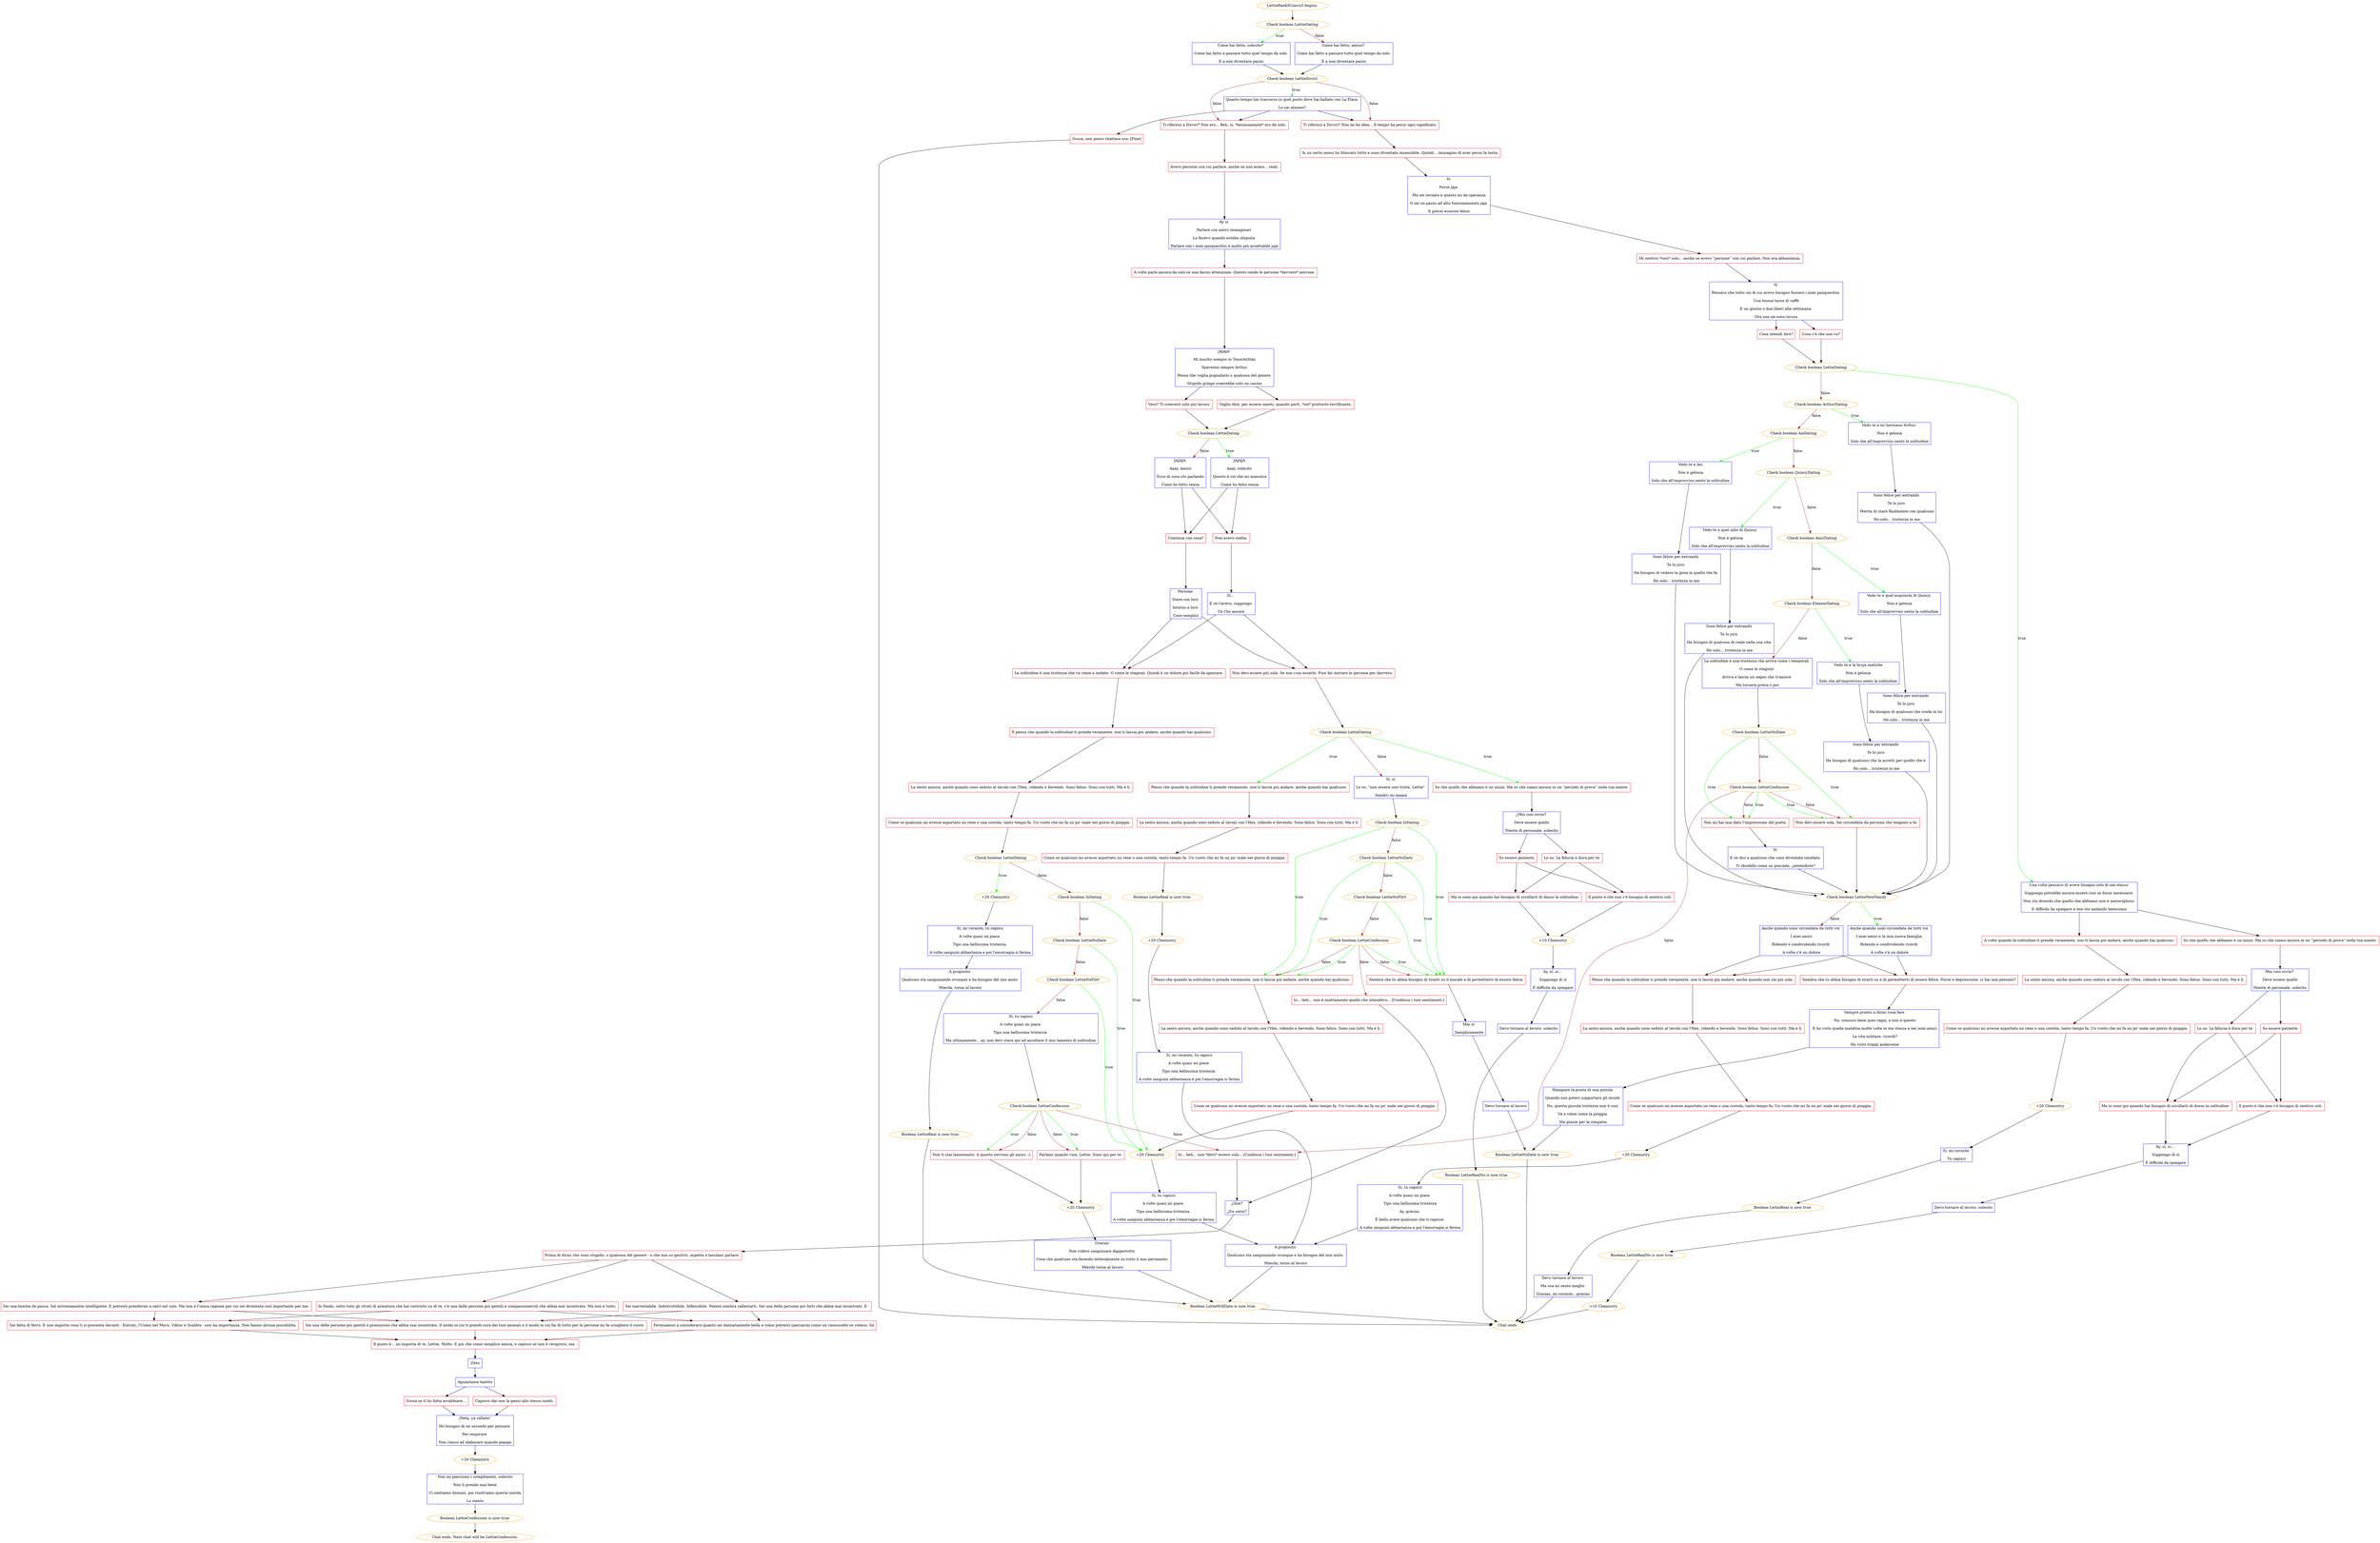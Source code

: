 digraph {
	"LettieRank5Convo3 begins." [color=orange];
		"LettieRank5Convo3 begins." -> j3431786115;
	j3431786115 [label="Check boolean LettieDating",color=orange];
		j3431786115 -> j1809063036 [label=true,color=green];
		j3431786115 -> j905137983 [label=false,color=brown];
	j1809063036 [label="Come hai fatto, solecito? 
Come hai fatto a passare tutto quel tempo da solo 
E a non diventare pazzo",shape=box,color=blue];
		j1809063036 -> j1513894469;
	j905137983 [label="Come hai fatto, amico? 
Come hai fatto a passare tutto quel tempo da solo 
E a non diventare pazzo",shape=box,color=blue];
		j905137983 -> j1513894469;
	j1513894469 [label="Check boolean LettieDuviri",color=orange];
		j1513894469 -> j2243311392 [label=true,color=green];
		j1513894469 -> j1738815216 [label=false,color=brown];
		j1513894469 -> j2593227895 [label=false,color=brown];
	j2243311392 [label="Quanto tempo hai trascorso in quel posto dove hai ballato con La Flaca 
Lo sai almeno?",shape=box,color=blue];
		j2243311392 -> j1738815216;
		j2243311392 -> j2593227895;
		j2243311392 -> j487187516;
	j1738815216 [label="Ti riferisci a Duviri? Non ne ho idea... Il tempo ha perso ogni significato.",shape=box,color=red];
		j1738815216 -> j1477930373;
	j2593227895 [label="Ti riferisci a Duviri? Non ero... Beh, sì, *tecnicamente* ero da solo.",shape=box,color=red];
		j2593227895 -> j2394116534;
	j487187516 [label="Scusa, non posso chattare ora. [Fine]",shape=box,color=red];
		j487187516 -> "Chat ends.";
	j1477930373 [label="In un certo senso ho bloccato tutto e sono diventato insensibile. Quindi... immagino di aver perso la testa.",shape=box,color=red];
		j1477930373 -> j2058578959;
	j2394116534 [label="Avevo persone con cui parlare, anche se non erano... reali.",shape=box,color=red];
		j2394116534 -> j379159473;
	"Chat ends." [color=orange];
	j2058578959 [label="Sí 
Forse jaja 
Ma sei tornato e questo mi da speranza
O sei un pazzo ad alto funzionamento jaja 
E potrei esserne felice",shape=box,color=blue];
		j2058578959 -> j3583038642;
	j379159473 [label="Ay sí 
Parlare con amici immaginari 
Lo facevo quando estaba chiquita 
Parlare con i miei panquecitos è molto più accettabile jaja",shape=box,color=blue];
		j379159473 -> j1273582362;
	j3583038642 [label="Mi sentivo *così* solo... anche se avevo ''persone'' con cui parlare. Non era abbastanza.",shape=box,color=red];
		j3583038642 -> j2257790815;
	j1273582362 [label="A volte parlo ancora da solo se non faccio attenzione. Questo rende le persone *davvero* nervose.",shape=box,color=red];
		j1273582362 -> j695550755;
	j2257790815 [label="Sí 
Pensavo che tutto ciò di cui avevo bisogno fossero i miei panquecitos 
Una buona tazza di caffè
E un giorno o due liberi alla settimana 
Ora non ne sono sicura",shape=box,color=blue];
		j2257790815 -> j3742152066;
		j2257790815 -> j1949296783;
	j695550755 [label="¡Jajaja! 
Mi insulto sempre in Tenochtitlán
Spaventa sempre Arthur
Pensa che voglia pugnalarlo o qualcosa del genere 
Stupido gringo creerebbe solo un casino",shape=box,color=blue];
		j695550755 -> j2326625857;
		j695550755 -> j3425030221;
	j3742152066 [label="Cosa intendi dire?",shape=box,color=red];
		j3742152066 -> j3706178351;
	j1949296783 [label="Cosa c'è che non va?",shape=box,color=red];
		j1949296783 -> j3706178351;
	j2326625857 [label="Voglio dire, per essere onesti, quando parti, *sei* piuttosto terrificante.",shape=box,color=red];
		j2326625857 -> j2781908573;
	j3425030221 [label="Vero? Ti creeresti solo più lavoro.",shape=box,color=red];
		j3425030221 -> j2781908573;
	j3706178351 [label="Check boolean LettieDating",color=orange];
		j3706178351 -> j1679210229 [label=true,color=green];
		j3706178351 -> j2058576540 [label=false,color=brown];
	j2781908573 [label="Check boolean LettieDating",color=orange];
		j2781908573 -> j3403501843 [label=true,color=green];
		j2781908573 -> j27973275 [label=false,color=brown];
	j1679210229 [label="Una volta pensavo di avere bisogno solo di me stesso 
Suppongo potrebbe ancora essere così se fosse necessario 
Non sto dicendo che quello che abbiamo non è meraviglioso 
È difficile da spiegare e non sto andando benissimo",shape=box,color=blue];
		j1679210229 -> j2836214705;
		j1679210229 -> j4267476664;
	j2058576540 [label="Check boolean ArthurDating",color=orange];
		j2058576540 -> j42635595 [label=true,color=green];
		j2058576540 -> j737259859 [label=false,color=brown];
	j3403501843 [label="JAJAJA 
Aaay, solecito 
Questo è ciò che mi mancava
Come ho fatto senza",shape=box,color=blue];
		j3403501843 -> j3654094593;
		j3403501843 -> j2094350411;
	j27973275 [label="JAJAJA 
Aaay, amico
Ecco di cosa sto parlando
Come ho fatto senza",shape=box,color=blue];
		j27973275 -> j3654094593;
		j27973275 -> j2094350411;
	j2836214705 [label="So che quello che abbiamo è un inizio. Ma so che siamo ancora in un ''periodo di prova'' nella tua mente.",shape=box,color=red];
		j2836214705 -> j1254061243;
	j4267476664 [label="A volte quando la solitudine ti prende veramente, non ti lascia più andare, anche quando hai qualcuno.",shape=box,color=red];
		j4267476664 -> j611548395;
	j42635595 [label="Vedo te e mi hermano Arthur 
Non è gelosia
Solo che all'improvviso sento la solitudine",shape=box,color=blue];
		j42635595 -> j2254771482;
	j737259859 [label="Check boolean AoiDating",color=orange];
		j737259859 -> j903586616 [label=true,color=green];
		j737259859 -> j3783233695 [label=false,color=brown];
	j3654094593 [label="Continua con cosa?",shape=box,color=red];
		j3654094593 -> j3283474759;
	j2094350411 [label="Non avevo scelta.",shape=box,color=red];
		j2094350411 -> j3650005779;
	j1254061243 [label="Mm così ovvio? 
Deve essere quello
Niente di personale, solecito",shape=box,color=blue];
		j1254061243 -> j4048281867;
		j1254061243 -> j2967394405;
	j611548395 [label="La sento ancora, anche quando sono seduto al tavolo con l'Hex, ridendo e bevendo. Sono felice. Sono con tutti. Ma è lì.",shape=box,color=red];
		j611548395 -> j3914119902;
	j2254771482 [label="Sono felice per entrambi 
Te lo juro 
Merita di stare finalmente con qualcuno
Ho solo... tristezza in me",shape=box,color=blue];
		j2254771482 -> j3973502553;
	j903586616 [label="Vedo te e Aoi
Non è gelosia
Solo che all'improvviso sento la solitudine",shape=box,color=blue];
		j903586616 -> j3043368404;
	j3783233695 [label="Check boolean QuincyDating",color=orange];
		j3783233695 -> j2071894530 [label=true,color=green];
		j3783233695 -> j4017564867 [label=false,color=brown];
	j3283474759 [label="Persone 
Stare con loro 
Intorno a loro 
Cose semplici",shape=box,color=blue];
		j3283474759 -> j1689987480;
		j3283474759 -> j1808707508;
	j3650005779 [label="Sí... 
E ce l'avevo, suppongo 
Ce l'ho ancora",shape=box,color=blue];
		j3650005779 -> j1689987480;
		j3650005779 -> j1808707508;
	j4048281867 [label="Lo so. La fiducia è dura per te.",shape=box,color=red];
		j4048281867 -> j3618823290;
		j4048281867 -> j2946576240;
	j2967394405 [label="So essere paziente.",shape=box,color=red];
		j2967394405 -> j3618823290;
		j2967394405 -> j2946576240;
	j3914119902 [label="Come se qualcuno mi avesse asportato un rene o una costola, tanto tempo fa. Un vuoto che mi fa un po' male nei giorni di pioggia.",shape=box,color=red];
		j3914119902 -> j1956598527;
	j3973502553 [label="Check boolean LettieNewFamily",color=orange];
		j3973502553 -> j4240508457 [label=true,color=green];
		j3973502553 -> j4213876139 [label=false,color=brown];
	j3043368404 [label="Sono felice per entrambi 
Te lo juro 
Ha bisogno di vedere la gioia in quello che fa 
Ho solo... tristezza in me",shape=box,color=blue];
		j3043368404 -> j3973502553;
	j2071894530 [label="Vedo te e quel niño di Quincy 
Non è gelosia
Solo che all'improvviso sento la solitudine",shape=box,color=blue];
		j2071894530 -> j4116854626;
	j4017564867 [label="Check boolean AmirDating",color=orange];
		j4017564867 -> j2647620632 [label=true,color=green];
		j4017564867 -> j3605870994 [label=false,color=brown];
	j1689987480 [label="La solitudine è una tristezza che va viene a ondate. O come le stagioni. Quindi è un dolore più facile da ignorare.",shape=box,color=red];
		j1689987480 -> j2884722197;
	j1808707508 [label="Non devi essere più sola. Se non vuoi esserlo. Puoi far entrare le persone per davvero.",shape=box,color=red];
		j1808707508 -> j2887806631;
	j3618823290 [label="Ma io sono qui quando hai bisogno di scrollarti di dosso la solitudine.",shape=box,color=red];
		j3618823290 -> j3051612521;
	j2946576240 [label="Il punto è che non c'è bisogno di sentirsi soli.",shape=box,color=red];
		j2946576240 -> j3051612521;
	j1956598527 [label="+20 Chemistry",color=orange];
		j1956598527 -> j230392288;
	j4240508457 [label="Anche quando sono circondata da tutti voi 
I miei amici e la mia nuova famiglia 
Ridendo e condividendo ricordi 
A volte c'è un dolore",shape=box,color=blue];
		j4240508457 -> j2002744429;
		j4240508457 -> j4287529467;
	j4213876139 [label="Anche quando sono circondata da tutti voi 
I miei amici
Ridendo e condividendo ricordi 
A volte c'è un dolore",shape=box,color=blue];
		j4213876139 -> j2002744429;
		j4213876139 -> j4287529467;
	j4116854626 [label="Sono felice per entrambi 
Te lo juro 
Ha bisogno di qualcosa di reale nella sua vita 
Ho solo... tristezza in me",shape=box,color=blue];
		j4116854626 -> j3973502553;
	j2647620632 [label="Vedo te e quel esquincle di Quincy 
Non è gelosia
Solo che all'improvviso sento la solitudine",shape=box,color=blue];
		j2647620632 -> j2025748467;
	j3605870994 [label="Check boolean EleanorDating",color=orange];
		j3605870994 -> j1733753587 [label=true,color=green];
		j3605870994 -> j59396142 [label=false,color=brown];
	j2884722197 [label="E penso che quando la solitudine ti prende veramente, non ti lascia più andare, anche quando hai qualcuno.",shape=box,color=red];
		j2884722197 -> j516498745;
	j2887806631 [label="Check boolean LettieDating",color=orange];
		j2887806631 -> j3916506775 [label=true,color=green];
		j2887806631 -> j3931083616 [label=true,color=green];
		j2887806631 -> j2418488394 [label=false,color=brown];
	j3051612521 [label="Ay, sí, sí... 
Suppongo di sì
È difficile da spiegare",shape=box,color=blue];
		j3051612521 -> j2889864130;
	j230392288 [label="Sí, mi corazón 
Tu capisci",shape=box,color=blue];
		j230392288 -> j3885990554;
	j2002744429 [label="Penso che quando la solitudine ti prende veramente, non ti lascia più andare, anche quando non sei più sola.",shape=box,color=red];
		j2002744429 -> j2702572613;
	j4287529467 [label="Sembra che tu abbia bisogno di tirarti su e di permetterti di essere felice. Forse è depressione, ci hai mai pensato?",shape=box,color=red];
		j4287529467 -> j749963945;
	j2025748467 [label="Sono felice per entrambi 
Te lo juro 
Ha bisogno di qualcuno che creda in lui 
Ho solo... tristezza in me",shape=box,color=blue];
		j2025748467 -> j3973502553;
	j1733753587 [label="Vedo te e la bruja metiche
Non è gelosia
Solo che all'improvviso sento la solitudine",shape=box,color=blue];
		j1733753587 -> j1394015143;
	j59396142 [label="La solitudine è una tristezza che arriva come i temporali 
O come le stagioni 
Arriva e lascia un segno che svanisce 
Ma tornerà prima o poi",shape=box,color=blue];
		j59396142 -> j2778667326;
	j516498745 [label="La sento ancora, anche quando sono seduto al tavolo con l'Hex, ridendo e bevendo. Sono felice. Sono con tutti. Ma è lì.",shape=box,color=red];
		j516498745 -> j121833708;
	j3916506775 [label="So che quello che abbiamo è un inizio. Ma so che siamo ancora in un ''periodo di prova'' nella tua mente.",shape=box,color=red];
		j3916506775 -> j1417873732;
	j3931083616 [label="Penso che quando la solitudine ti prende veramente, non ti lascia più andare, anche quando hai qualcuno.",shape=box,color=red];
		j3931083616 -> j757655339;
	j2418488394 [label="Sí, sí 
Lo so, ''non essere così triste, Lettie\" 
Sembri mi mamá",shape=box,color=blue];
		j2418488394 -> j2867204249;
	j2889864130 [label="Devo tornare al lavoro, solecito",shape=box,color=blue];
		j2889864130 -> j1620244087;
	j3885990554 [label="Boolean LettieReal is now true.",color=orange];
		j3885990554 -> j156350561;
	j2702572613 [label="La sento ancora, anche quando sono seduto al tavolo con l'Hex, ridendo e bevendo. Sono felice. Sono con tutti. Ma è lì.",shape=box,color=red];
		j2702572613 -> j3583801247;
	j749963945 [label="Sempre pronto a dirmi cosa fare
 No, conosco bene quei ragni, e non è questo
 E ho visto quella malattia molte volte in me stessa e nei miei amici
 La vita militare, ricordi?
 Ho visto troppi andarsene",shape=box,color=blue];
		j749963945 -> j3457817964;
	j1394015143 [label="Sono felice per entrambi 
Te lo juro 
Ha bisogno di qualcuno che la accetti per quello che è 
Ho solo... tristezza in me",shape=box,color=blue];
		j1394015143 -> j3973502553;
	j2778667326 [label="Check boolean LettieNoDate",color=orange];
		j2778667326 -> j819023248 [label=true,color=green];
		j2778667326 -> j4240741498 [label=true,color=green];
		j2778667326 -> j2278430672 [label=false,color=brown];
	j121833708 [label="Come se qualcuno mi avesse asportato un rene o una costola, tanto tempo fa. Un vuoto che mi fa un po' male nei giorni di pioggia.",shape=box,color=red];
		j121833708 -> j3752408098;
	j1417873732 [label="¿Mm così ovvio? 
Deve essere quello
Niente di personale, solecito",shape=box,color=blue];
		j1417873732 -> j3323700561;
		j1417873732 -> j750188115;
	j757655339 [label="La sento ancora, anche quando sono seduto al tavolo con l'Hex, ridendo e bevendo. Sono felice. Sono con tutti. Ma è lì.",shape=box,color=red];
		j757655339 -> j1911166564;
	j2867204249 [label="Check boolean IsDating",color=orange];
		j2867204249 -> j3428314833 [label=true,color=green];
		j2867204249 -> j317634176 [label=true,color=green];
		j2867204249 -> j2718353565 [label=false,color=brown];
	j1620244087 [label="Boolean LettieRealNo is now true.",color=orange];
		j1620244087 -> j1933300832;
	j156350561 [label="Devo tornare al lavoro 
Ma ora mi sento meglio 
Gracias, mi corazón...gracias",shape=box,color=blue];
		j156350561 -> "Chat ends.";
	j3583801247 [label="Come se qualcuno mi avesse asportato un rene o una costola, tanto tempo fa. Un vuoto che mi fa un po' male nei giorni di pioggia.",shape=box,color=red];
		j3583801247 -> j3816677987;
	j3457817964 [label="Mangiare la punta di una pistola 
Quando non potevi sopportare gli incubi 
No, questa piccola tristezza non è così 
Va e viene come la pioggia 
Ma grazie per la simpatia",shape=box,color=blue];
		j3457817964 -> j2703113057;
	j819023248 [label="Non devi essere sola. Sei circondata da persone che tengono a te.",shape=box,color=red];
		j819023248 -> j3973502553;
	j4240741498 [label="Non mi hai mai dato l'impressione del poeta.",shape=box,color=red];
		j4240741498 -> j1250892413;
	j2278430672 [label="Check boolean LettieConfession",color=orange];
		j2278430672 -> j819023248 [label=true,color=green];
		j2278430672 -> j4240741498 [label=true,color=green];
		j2278430672 -> j819023248 [label=false,color=brown];
		j2278430672 -> j4240741498 [label=false,color=brown];
		j2278430672 -> j4248142913 [label=false,color=brown];
	j3752408098 [label="Check boolean LettieDating",color=orange];
		j3752408098 -> j2128749375 [label=true,color=green];
		j3752408098 -> j2246228205 [label=false,color=brown];
	j3323700561 [label="Lo so. La fiducia è dura per te.",shape=box,color=red];
		j3323700561 -> j3818788324;
		j3323700561 -> j85935539;
	j750188115 [label="So essere paziente.",shape=box,color=red];
		j750188115 -> j3818788324;
		j750188115 -> j85935539;
	j1911166564 [label="Come se qualcuno mi avesse asportato un rene o una costola, tanto tempo fa. Un vuoto che mi fa un po' male nei giorni di pioggia.",shape=box,color=red];
		j1911166564 -> j1531049243;
	j3428314833 [label="Sembra che tu abbia bisogno di tirarti su il morale e di permetterti di essere felice.",shape=box,color=red];
		j3428314833 -> j1154452670;
	j317634176 [label="Penso che quando la solitudine ti prende veramente, non ti lascia più andare, anche quando hai qualcuno.",shape=box,color=red];
		j317634176 -> j858449714;
	j2718353565 [label="Check boolean LettieNoDate",color=orange];
		j2718353565 -> j3428314833 [label=true,color=green];
		j2718353565 -> j317634176 [label=true,color=green];
		j2718353565 -> j3116160337 [label=false,color=brown];
	j1933300832 [label="+10 Chemistry",color=orange];
		j1933300832 -> "Chat ends.";
	j3816677987 [label="+20 Chemistry",color=orange];
		j3816677987 -> j968977638;
	j2703113057 [label="Boolean LettieNoDate is now true.",color=orange];
		j2703113057 -> "Chat ends.";
	j1250892413 [label="Sí 
E se dici a qualcuno che sono diventata smielata 
Ti sbudello come un pescado, ¿entendiste?",shape=box,color=blue];
		j1250892413 -> j3973502553;
	j4248142913 [label="Io... beh... non *devi* essere sola... [Confessa i tuoi sentimenti.]",shape=box,color=red];
		j4248142913 -> j1808854295;
	j2128749375 [label="+20 Chemistry",color=orange];
		j2128749375 -> j2482085154;
	j2246228205 [label="Check boolean IsDating",color=orange];
		j2246228205 -> j1415937073 [label=true,color=green];
		j2246228205 -> j2281631822 [label=false,color=brown];
	j3818788324 [label="Ma io sono qui quando hai bisogno di scrollarti di dosso la solitudine.",shape=box,color=red];
		j3818788324 -> j1088073213;
	j85935539 [label="Il punto è che non c'è bisogno di sentirsi soli.",shape=box,color=red];
		j85935539 -> j1088073213;
	j1531049243 [label="Boolean LettieReal is now true.",color=orange];
		j1531049243 -> j1685679080;
	j1154452670 [label="Mm sí 
Semplicemente",shape=box,color=blue];
		j1154452670 -> j2586757514;
	j858449714 [label="La sento ancora, anche quando sono seduto al tavolo con l'Hex, ridendo e bevendo. Sono felice. Sono con tutti. Ma è lì.",shape=box,color=red];
		j858449714 -> j3523048014;
	j3116160337 [label="Check boolean LettieNoFlirt",color=orange];
		j3116160337 -> j3428314833 [label=true,color=green];
		j3116160337 -> j129282513 [label=false,color=brown];
	j968977638 [label="Sí, tu capisci
A volte quasi mi piace 
Tipo una bellissima tristezza
Ay, gracias 
È bello avere qualcuno che ti capisce 
A volte sanguini abbastanza e poi l'emorragia si ferma",shape=box,color=blue];
		j968977638 -> j1552277790;
	j1808854295 [label="¿Qué?
¿En serio?",shape=box,color=blue];
		j1808854295 -> j3696414113;
	j2482085154 [label="Sí, mi corazón, tu capisci
A volte quasi mi piace 
Tipo una bellissima tristezza 
A volte sanguini abbastanza e poi l'emorragia si ferma",shape=box,color=blue];
		j2482085154 -> j3958961726;
	j1415937073 [label="+20 Chemistry",color=orange];
		j1415937073 -> j1853103550;
	j2281631822 [label="Check boolean LettieNoDate",color=orange];
		j2281631822 -> j1415937073 [label=true,color=green];
		j2281631822 -> j3390040892 [label=false,color=brown];
	j1088073213 [label="+10 Chemistry",color=orange];
		j1088073213 -> j1180131636;
	j1685679080 [label="+20 Chemistry",color=orange];
		j1685679080 -> j3042270583;
	j2586757514 [label="Devo tornare al lavoro",shape=box,color=blue];
		j2586757514 -> j2703113057;
	j3523048014 [label="Come se qualcuno mi avesse asportato un rene o una costola, tanto tempo fa. Un vuoto che mi fa un po' male nei giorni di pioggia.",shape=box,color=red];
		j3523048014 -> j1415937073;
	j129282513 [label="Check boolean LettieConfession",color=orange];
		j129282513 -> j3428314833 [label=true,color=green];
		j129282513 -> j317634176 [label=true,color=green];
		j129282513 -> j3428314833 [label=false,color=brown];
		j129282513 -> j317634176 [label=false,color=brown];
		j129282513 -> j1264728656 [label=false,color=brown];
	j1552277790 [label="A proposito 
Qualcuno sta sanguinando ovunque e ha bisogno del mio aiuto 
Mierda, torno al lavoro",shape=box,color=blue];
		j1552277790 -> j2129367046;
	j3696414113 [label="Prima di dirmi che sono stupido, o qualcosa del genere - o che non so gestirti, aspetta e lasciami parlare.",shape=box,color=red];
		j3696414113 -> j73776543;
		j3696414113 -> j3793247464;
		j3696414113 -> j3908907806;
	j3958961726 [label="A proposito 
Qualcuno sta sanguinando ovunque e ha bisogno del mio aiuto 
Mierda, torno al lavoro",shape=box,color=blue];
		j3958961726 -> j2414187082;
	j1853103550 [label="Sí, tu capisci
A volte quasi mi piace 
Tipo una bellissima tristezza 
A volte sanguini abbastanza e poi l'emorragia si ferma",shape=box,color=blue];
		j1853103550 -> j1552277790;
	j3390040892 [label="Check boolean LettieNoFlirt",color=orange];
		j3390040892 -> j1415937073 [label=true,color=green];
		j3390040892 -> j1567223062 [label=false,color=brown];
	j1180131636 [label="Ay, sí, sí... 
Suppongo di sì
È difficile da spiegare",shape=box,color=blue];
		j1180131636 -> j891420551;
	j3042270583 [label="Sí, mi corazón, tu capisci
A volte quasi mi piace 
Tipo una bellissima tristezza 
A volte sanguini abbastanza e poi l'emorragia si ferma",shape=box,color=blue];
		j3042270583 -> j1552277790;
	j1264728656 [label="Io... beh... non è esattamente quello che intendevo... [Confessa i tuoi sentimenti.]",shape=box,color=red];
		j1264728656 -> j1808854295;
	j2129367046 [label="Boolean LettieWillDate is now true.",color=orange];
		j2129367046 -> "Chat ends.";
	j73776543 [label="Sei una bomba da paura. Sei estremamente intelligente. E potresti prendermi a calci nel culo. Ma non è l'unica ragione per cui sei diventata così importante per me.",shape=box,color=red];
		j73776543 -> j178713408;
		j73776543 -> j2956744234;
	j3793247464 [label="In fondo, sotto tutti gli strati di armatura che hai costruito su di te, c'è una delle persone più gentili e compassionevoli che abbia mai incontrato. Ma non è tutto.",shape=box,color=red];
		j3793247464 -> j2328272843;
		j3793247464 -> j2956744234;
	j3908907806 [label="Sei inarrestabile. Indistruttibile. Inflessibile. Niente sembra rallentarti. Sei una delle persone più forti che abbia mai incontrato. E -",shape=box,color=red];
		j3908907806 -> j2328272843;
		j3908907806 -> j178713408;
	j2414187082 [label="Boolean LettieReal is now true.",color=orange];
		j2414187082 -> j2129367046;
	j1567223062 [label="Sí, tu capisci
A volte quasi mi piace 
Tipo una bellissima tristezza 
Ma ultimamente... ay, non devi stare qui ad ascoltare il mio lamento di solitudine",shape=box,color=blue];
		j1567223062 -> j742488399;
	j891420551 [label="Devo tornare al lavoro, solecito",shape=box,color=blue];
		j891420551 -> j1195005912;
	j178713408 [label="Sei una delle persone più gentili e premurose che abbia mai incontrato. Il modo in cui ti prendi cura dei tuoi animali e il modo in cui fai di tutto per le persone mi fa sciogliere il cuore.",shape=box,color=red];
		j178713408 -> j265445370;
	j2956744234 [label="Sei fatta di ferro. E non importa cosa ti si presenta davanti - Entrati, l'Uomo nel Muro, Viktor e Scaldra - non ha importanza. Non hanno alcuna possibilità.",shape=box,color=red];
		j2956744234 -> j265445370;
	j2328272843 [label="Fermiamoci a considerare quanto sei dannatamente bella e come potresti spezzarmi come un ramoscello se volessi. lol",shape=box,color=red];
		j2328272843 -> j265445370;
	j742488399 [label="Check boolean LettieConfession",color=orange];
		j742488399 -> j3434455543 [label=true,color=green];
		j742488399 -> j235038703 [label=true,color=green];
		j742488399 -> j3434455543 [label=false,color=brown];
		j742488399 -> j235038703 [label=false,color=brown];
		j742488399 -> j4248142913 [label=false,color=brown];
	j1195005912 [label="Boolean LettieRealNo is now true.",color=orange];
		j1195005912 -> "Chat ends.";
	j265445370 [label="Il punto è... mi importa di te, Lettie. Molto. E più che come semplice amica, e capisco se non è reciproco, ma -",shape=box,color=red];
		j265445370 -> j773057036;
	j3434455543 [label="Parlami quando vuoi, Lettie. Sono qui per te.",shape=box,color=red];
		j3434455543 -> j139741677;
	j235038703 [label="Non ti stai lamentanto. A questo servono gli amici. :)",shape=box,color=red];
		j235038703 -> j139741677;
	j773057036 [label="Zitto",shape=box,color=blue];
		j773057036 -> j1642855664;
	j139741677 [label="+20 Chemistry",color=orange];
		j139741677 -> j1400278537;
	j1642855664 [label="Aguántame tantito",shape=box,color=blue];
		j1642855664 -> j3015915662;
		j1642855664 -> j145773271;
	j1400278537 [label="Gracias 
Non volevo sanguinare dappertutto 
Cosa che qualcuno sta facendo letteralmente su tutto il mio pavimento 
Mierda torna al lavoro",shape=box,color=blue];
		j1400278537 -> j2129367046;
	j3015915662 [label="Scusa se ti ho fatta arrabbiare...",shape=box,color=red];
		j3015915662 -> j1209594556;
	j145773271 [label="Capisco che non la pensi allo stesso modo.",shape=box,color=red];
		j145773271 -> j1209594556;
	j1209594556 [label="¡Neta, ya cállate! 
Ho bisogno di un secondo per pensare 
Per respirare 
Non riesco ad elaborare quando piango",shape=box,color=blue];
		j1209594556 -> j361022343;
	j361022343 [label="+20 Chemistry",color=orange];
		j361022343 -> j3681833789;
	j3681833789 [label="Non mi piacciono i complimenti, solecito
Non li prendo mai bene
Ci sentiamo domani, poi risolviamo questa merda
Lo siento",shape=box,color=blue];
		j3681833789 -> j2564553015;
	j2564553015 [label="Boolean LettieConfession is now true.",color=orange];
		j2564553015 -> "Chat ends. Next chat will be LettieConfession.";
	"Chat ends. Next chat will be LettieConfession." [color=orange];
}
